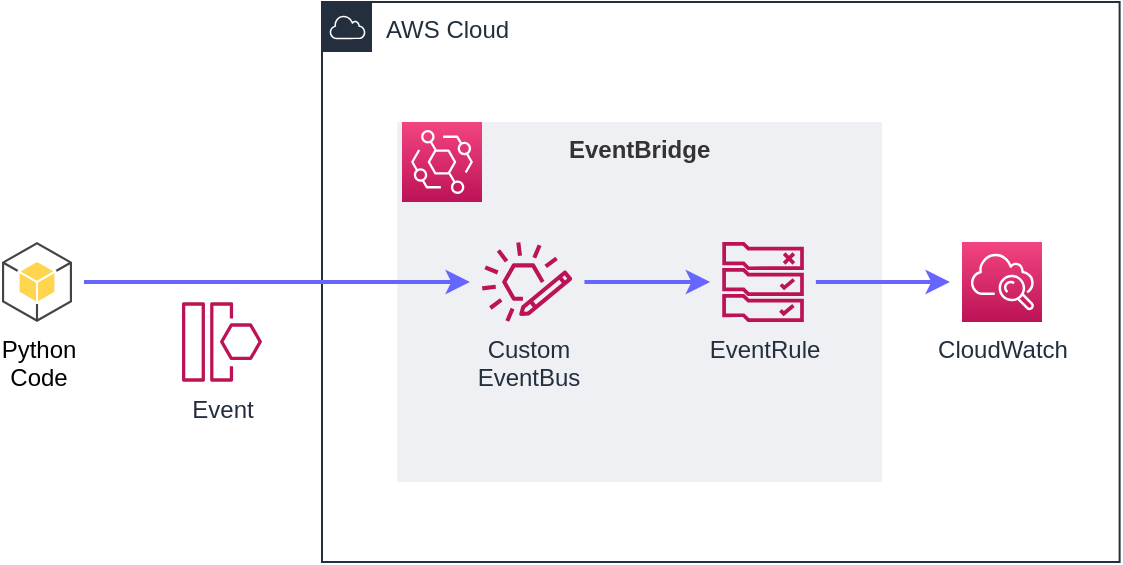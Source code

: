 <mxfile version="12.8.8" type="device" pages="2"><diagram id="nN9SRUDX38kKDyXsFk_i" name="Custom EventBus"><mxGraphModel dx="946" dy="1415" grid="1" gridSize="10" guides="1" tooltips="1" connect="1" arrows="1" fold="1" page="1" pageScale="1" pageWidth="1100" pageHeight="850" math="0" shadow="0"><root><mxCell id="0"/><mxCell id="1" parent="0"/><mxCell id="_Xb3Esnjrvk0KIz320_S-19" value="AWS Cloud" style="points=[[0,0],[0.25,0],[0.5,0],[0.75,0],[1,0],[1,0.25],[1,0.5],[1,0.75],[1,1],[0.75,1],[0.5,1],[0.25,1],[0,1],[0,0.75],[0,0.5],[0,0.25]];outlineConnect=0;gradientColor=none;html=1;whiteSpace=wrap;fontSize=12;fontStyle=0;shape=mxgraph.aws4.group;grIcon=mxgraph.aws4.group_aws_cloud;strokeColor=#232F3E;fillColor=none;verticalAlign=top;align=left;spacingLeft=30;fontColor=#232F3E;dashed=0;" vertex="1" parent="1"><mxGeometry x="200" y="-800" width="398.81" height="280" as="geometry"/></mxCell><mxCell id="_Xb3Esnjrvk0KIz320_S-15" value="EventBridge" style="fillColor=#EFF0F3;strokeColor=none;dashed=0;verticalAlign=top;fontStyle=1;fontColor=#333333;" vertex="1" parent="1"><mxGeometry x="237.61" y="-740" width="242.39" height="180" as="geometry"/></mxCell><mxCell id="_Xb3Esnjrvk0KIz320_S-17" style="edgeStyle=orthogonalEdgeStyle;rounded=0;orthogonalLoop=1;jettySize=auto;html=1;sourcePerimeterSpacing=6;targetPerimeterSpacing=6;strokeColor=#6666FF;strokeWidth=2;fontColor=#333333;" edge="1" parent="1" source="_Xb3Esnjrvk0KIz320_S-6" target="_Xb3Esnjrvk0KIz320_S-7"><mxGeometry relative="1" as="geometry"/></mxCell><mxCell id="_Xb3Esnjrvk0KIz320_S-6" value="Custom&lt;br&gt;EventBus" style="outlineConnect=0;fontColor=#232F3E;gradientColor=none;fillColor=#BC1356;strokeColor=none;dashed=0;verticalLabelPosition=bottom;verticalAlign=top;align=center;html=1;fontSize=12;fontStyle=0;aspect=fixed;pointerEvents=1;shape=mxgraph.aws4.eventbridge_custom_event_bus_resource;" vertex="1" parent="1"><mxGeometry x="280" y="-680" width="45.22" height="40" as="geometry"/></mxCell><mxCell id="_Xb3Esnjrvk0KIz320_S-18" style="edgeStyle=orthogonalEdgeStyle;rounded=0;orthogonalLoop=1;jettySize=auto;html=1;sourcePerimeterSpacing=6;targetPerimeterSpacing=6;strokeColor=#6666FF;strokeWidth=2;fontColor=#333333;" edge="1" parent="1" source="_Xb3Esnjrvk0KIz320_S-7" target="_Xb3Esnjrvk0KIz320_S-9"><mxGeometry relative="1" as="geometry"/></mxCell><mxCell id="_Xb3Esnjrvk0KIz320_S-7" value="EventRule" style="outlineConnect=0;fontColor=#232F3E;gradientColor=none;fillColor=#BC1356;strokeColor=none;dashed=0;verticalLabelPosition=bottom;verticalAlign=top;align=center;html=1;fontSize=12;fontStyle=0;aspect=fixed;pointerEvents=1;shape=mxgraph.aws4.rule_2;" vertex="1" parent="1"><mxGeometry x="400" y="-680" width="41.05" height="40" as="geometry"/></mxCell><mxCell id="_Xb3Esnjrvk0KIz320_S-9" value="CloudWatch" style="outlineConnect=0;fontColor=#232F3E;gradientColor=#F34482;gradientDirection=north;fillColor=#BC1356;strokeColor=#ffffff;dashed=0;verticalLabelPosition=bottom;verticalAlign=top;align=center;html=1;fontSize=12;fontStyle=0;aspect=fixed;shape=mxgraph.aws4.resourceIcon;resIcon=mxgraph.aws4.cloudwatch;" vertex="1" parent="1"><mxGeometry x="520" y="-680" width="40" height="40" as="geometry"/></mxCell><mxCell id="_Xb3Esnjrvk0KIz320_S-12" style="edgeStyle=orthogonalEdgeStyle;rounded=0;orthogonalLoop=1;jettySize=auto;html=1;targetPerimeterSpacing=6;sourcePerimeterSpacing=6;strokeColor=#6666FF;strokeWidth=2;" edge="1" parent="1" source="_Xb3Esnjrvk0KIz320_S-10" target="_Xb3Esnjrvk0KIz320_S-6"><mxGeometry relative="1" as="geometry"/></mxCell><mxCell id="_Xb3Esnjrvk0KIz320_S-10" value="Python&lt;br&gt;Code" style="outlineConnect=0;dashed=0;verticalLabelPosition=bottom;verticalAlign=top;align=center;html=1;shape=mxgraph.aws3.android;fillColor=#FFD44F;gradientColor=none;" vertex="1" parent="1"><mxGeometry x="40" y="-680" width="35" height="40" as="geometry"/></mxCell><mxCell id="_Xb3Esnjrvk0KIz320_S-2" value="Event" style="outlineConnect=0;fontColor=#232F3E;gradientColor=none;fillColor=#BC1356;strokeColor=none;dashed=0;verticalLabelPosition=bottom;verticalAlign=top;align=center;html=1;fontSize=12;fontStyle=0;aspect=fixed;pointerEvents=1;shape=mxgraph.aws4.event_resource;" vertex="1" parent="1"><mxGeometry x="130" y="-650" width="40" height="40" as="geometry"/></mxCell><mxCell id="_Xb3Esnjrvk0KIz320_S-16" value="" style="outlineConnect=0;fontColor=#232F3E;gradientColor=#F34482;gradientDirection=north;fillColor=#BC1356;strokeColor=#ffffff;dashed=0;verticalLabelPosition=bottom;verticalAlign=top;align=center;html=1;fontSize=12;fontStyle=0;aspect=fixed;shape=mxgraph.aws4.resourceIcon;resIcon=mxgraph.aws4.eventbridge;" vertex="1" parent="1"><mxGeometry x="240" y="-740" width="40" height="40" as="geometry"/></mxCell></root></mxGraphModel></diagram><diagram id="ltp7jV3YWSidRP0Y3k9S" name="EventBus-CloudTrail-S3-Example"><mxGraphModel dx="946" dy="1714" grid="1" gridSize="10" guides="1" tooltips="1" connect="1" arrows="1" fold="1" page="1" pageScale="1" pageWidth="850" pageHeight="1100" math="0" shadow="0"><root><mxCell id="GICtopXtZs796mhZUQzS-0"/><mxCell id="GICtopXtZs796mhZUQzS-1" parent="GICtopXtZs796mhZUQzS-0"/><mxCell id="h0AtmyGr8uGdlSanV2yb-0" value="AWS Cloud" style="points=[[0,0],[0.25,0],[0.5,0],[0.75,0],[1,0],[1,0.25],[1,0.5],[1,0.75],[1,1],[0.75,1],[0.5,1],[0.25,1],[0,1],[0,0.75],[0,0.5],[0,0.25]];outlineConnect=0;gradientColor=none;html=1;whiteSpace=wrap;fontSize=12;fontStyle=0;shape=mxgraph.aws4.group;grIcon=mxgraph.aws4.group_aws_cloud;strokeColor=#232F3E;fillColor=none;verticalAlign=top;align=left;spacingLeft=30;fontColor=#232F3E;dashed=0;" vertex="1" parent="GICtopXtZs796mhZUQzS-1"><mxGeometry x="80" y="-1040" width="638.81" height="280" as="geometry"/></mxCell><mxCell id="h0AtmyGr8uGdlSanV2yb-1" value="EventBridge" style="fillColor=#EFF0F3;strokeColor=none;dashed=0;verticalAlign=top;fontStyle=1;fontColor=#333333;" vertex="1" parent="GICtopXtZs796mhZUQzS-1"><mxGeometry x="357.61" y="-980" width="242.39" height="180" as="geometry"/></mxCell><mxCell id="h0AtmyGr8uGdlSanV2yb-2" style="edgeStyle=orthogonalEdgeStyle;rounded=0;orthogonalLoop=1;jettySize=auto;html=1;sourcePerimeterSpacing=6;targetPerimeterSpacing=6;strokeColor=#6666FF;strokeWidth=2;fontColor=#333333;" edge="1" parent="GICtopXtZs796mhZUQzS-1" target="h0AtmyGr8uGdlSanV2yb-5"><mxGeometry relative="1" as="geometry"><mxPoint x="451.22" y="-899.9" as="sourcePoint"/></mxGeometry></mxCell><mxCell id="h0AtmyGr8uGdlSanV2yb-4" style="rounded=0;orthogonalLoop=1;jettySize=auto;html=1;sourcePerimeterSpacing=6;targetPerimeterSpacing=6;strokeColor=#6666FF;strokeWidth=2;fontColor=#333333;" edge="1" parent="GICtopXtZs796mhZUQzS-1" source="h0AtmyGr8uGdlSanV2yb-5" target="h0AtmyGr8uGdlSanV2yb-6"><mxGeometry relative="1" as="geometry"/></mxCell><mxCell id="h0AtmyGr8uGdlSanV2yb-13" style="edgeStyle=none;rounded=0;orthogonalLoop=1;jettySize=auto;html=1;sourcePerimeterSpacing=6;targetPerimeterSpacing=6;strokeColor=#6666FF;strokeWidth=2;fontColor=#333333;" edge="1" parent="GICtopXtZs796mhZUQzS-1" source="h0AtmyGr8uGdlSanV2yb-5" target="h0AtmyGr8uGdlSanV2yb-12"><mxGeometry relative="1" as="geometry"/></mxCell><mxCell id="h0AtmyGr8uGdlSanV2yb-5" value="EventRule" style="outlineConnect=0;fontColor=#232F3E;gradientColor=none;fillColor=#BC1356;strokeColor=none;dashed=0;verticalLabelPosition=bottom;verticalAlign=top;align=center;html=1;fontSize=12;fontStyle=0;aspect=fixed;pointerEvents=1;shape=mxgraph.aws4.rule_2;" vertex="1" parent="GICtopXtZs796mhZUQzS-1"><mxGeometry x="520" y="-920" width="41.05" height="40" as="geometry"/></mxCell><mxCell id="h0AtmyGr8uGdlSanV2yb-6" value="CloudWatch" style="outlineConnect=0;fontColor=#232F3E;gradientColor=#F34482;gradientDirection=north;fillColor=#BC1356;strokeColor=#ffffff;dashed=0;verticalLabelPosition=bottom;verticalAlign=top;align=center;html=1;fontSize=12;fontStyle=0;aspect=fixed;shape=mxgraph.aws4.resourceIcon;resIcon=mxgraph.aws4.cloudwatch;" vertex="1" parent="GICtopXtZs796mhZUQzS-1"><mxGeometry x="640" y="-980" width="40" height="40" as="geometry"/></mxCell><mxCell id="h0AtmyGr8uGdlSanV2yb-9" value="Event" style="outlineConnect=0;fontColor=#232F3E;gradientColor=none;fillColor=#BC1356;strokeColor=none;dashed=0;verticalLabelPosition=bottom;verticalAlign=top;align=center;html=1;fontSize=12;fontStyle=0;aspect=fixed;pointerEvents=1;shape=mxgraph.aws4.event_resource;" vertex="1" parent="GICtopXtZs796mhZUQzS-1"><mxGeometry x="280" y="-890" width="40" height="40" as="geometry"/></mxCell><mxCell id="h0AtmyGr8uGdlSanV2yb-10" value="" style="outlineConnect=0;fontColor=#232F3E;gradientColor=#F34482;gradientDirection=north;fillColor=#BC1356;strokeColor=#ffffff;dashed=0;verticalLabelPosition=bottom;verticalAlign=top;align=center;html=1;fontSize=12;fontStyle=0;aspect=fixed;shape=mxgraph.aws4.resourceIcon;resIcon=mxgraph.aws4.eventbridge;" vertex="1" parent="GICtopXtZs796mhZUQzS-1"><mxGeometry x="360" y="-980" width="40" height="40" as="geometry"/></mxCell><mxCell id="h0AtmyGr8uGdlSanV2yb-11" value="Default&lt;br&gt;EventBus" style="outlineConnect=0;fontColor=#232F3E;gradientColor=none;fillColor=#BC1356;strokeColor=none;dashed=0;verticalLabelPosition=bottom;verticalAlign=top;align=center;html=1;fontSize=12;fontStyle=0;aspect=fixed;pointerEvents=1;shape=mxgraph.aws4.eventbridge_default_event_bus_resource;" vertex="1" parent="GICtopXtZs796mhZUQzS-1"><mxGeometry x="400" y="-915" width="44.15" height="30" as="geometry"/></mxCell><mxCell id="h0AtmyGr8uGdlSanV2yb-12" value="Lambda&lt;br&gt;Function" style="outlineConnect=0;fontColor=#232F3E;gradientColor=none;fillColor=#D05C17;strokeColor=none;dashed=0;verticalLabelPosition=bottom;verticalAlign=top;align=center;html=1;fontSize=12;fontStyle=0;aspect=fixed;pointerEvents=1;shape=mxgraph.aws4.lambda_function;" vertex="1" parent="GICtopXtZs796mhZUQzS-1"><mxGeometry x="640" y="-880" width="40" height="40" as="geometry"/></mxCell><mxCell id="h0AtmyGr8uGdlSanV2yb-16" style="edgeStyle=none;rounded=0;orthogonalLoop=1;jettySize=auto;html=1;sourcePerimeterSpacing=6;targetPerimeterSpacing=6;strokeColor=#6666FF;strokeWidth=2;fontColor=#333333;" edge="1" parent="GICtopXtZs796mhZUQzS-1" source="h0AtmyGr8uGdlSanV2yb-15" target="h0AtmyGr8uGdlSanV2yb-11"><mxGeometry relative="1" as="geometry"/></mxCell><mxCell id="h0AtmyGr8uGdlSanV2yb-15" value="CloudTrail" style="outlineConnect=0;fontColor=#232F3E;gradientColor=#F34482;gradientDirection=north;fillColor=#BC1356;strokeColor=#ffffff;dashed=0;verticalLabelPosition=bottom;verticalAlign=top;align=center;html=1;fontSize=12;fontStyle=0;aspect=fixed;shape=mxgraph.aws4.resourceIcon;resIcon=mxgraph.aws4.cloudtrail;" vertex="1" parent="GICtopXtZs796mhZUQzS-1"><mxGeometry x="200" y="-920" width="40" height="40" as="geometry"/></mxCell><mxCell id="h0AtmyGr8uGdlSanV2yb-18" style="edgeStyle=none;rounded=0;orthogonalLoop=1;jettySize=auto;html=1;sourcePerimeterSpacing=6;targetPerimeterSpacing=6;strokeColor=#6666FF;strokeWidth=2;fontColor=#333333;endArrow=none;endFill=0;dashed=1;" edge="1" parent="GICtopXtZs796mhZUQzS-1" source="h0AtmyGr8uGdlSanV2yb-17" target="h0AtmyGr8uGdlSanV2yb-15"><mxGeometry relative="1" as="geometry"/></mxCell><mxCell id="h0AtmyGr8uGdlSanV2yb-17" value="S3&lt;br&gt;Bucket" style="outlineConnect=0;fontColor=#232F3E;gradientColor=none;fillColor=#277116;strokeColor=none;dashed=0;verticalLabelPosition=bottom;verticalAlign=top;align=center;html=1;fontSize=12;fontStyle=0;aspect=fixed;pointerEvents=1;shape=mxgraph.aws4.bucket;" vertex="1" parent="GICtopXtZs796mhZUQzS-1"><mxGeometry x="120" y="-920" width="38.46" height="40" as="geometry"/></mxCell></root></mxGraphModel></diagram></mxfile>